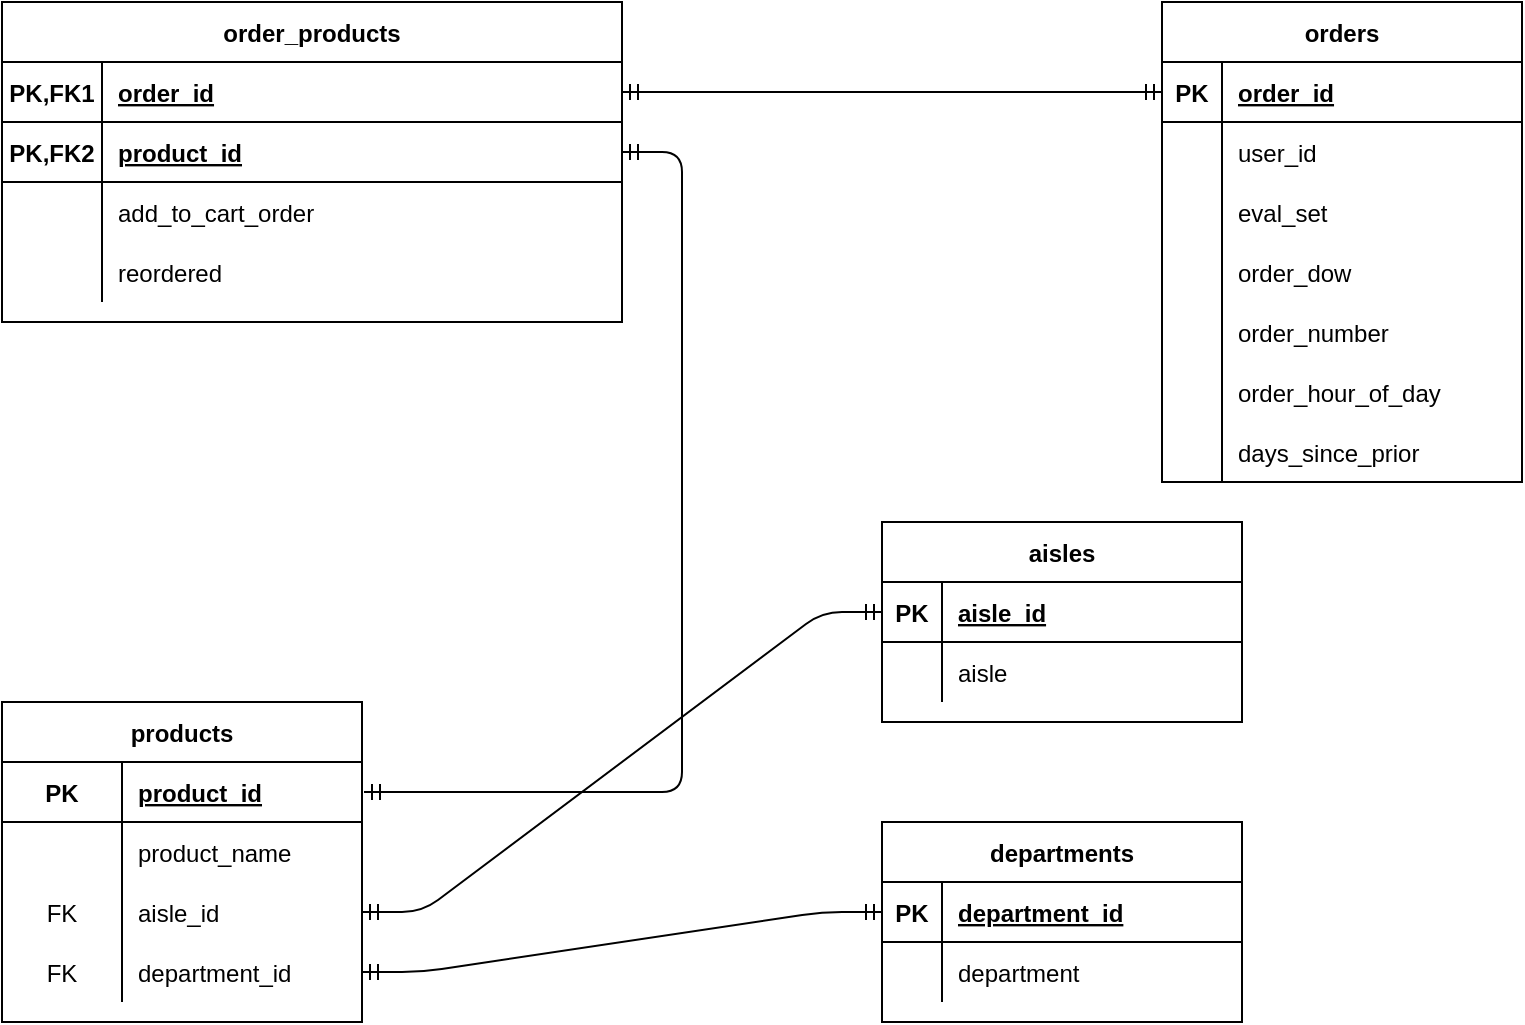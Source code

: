 <mxfile version="13.10.5" type="github">
  <diagram id="R2lEEEUBdFMjLlhIrx00" name="Page-1">
    <mxGraphModel dx="1096" dy="639" grid="1" gridSize="10" guides="1" tooltips="1" connect="1" arrows="1" fold="1" page="1" pageScale="1" pageWidth="850" pageHeight="1100" math="0" shadow="0" extFonts="Permanent Marker^https://fonts.googleapis.com/css?family=Permanent+Marker">
      <root>
        <mxCell id="0" />
        <mxCell id="1" parent="0" />
        <mxCell id="7pn-BCswpGSPGxiC52ko-27" value="orders" style="shape=table;startSize=30;container=1;collapsible=1;childLayout=tableLayout;fixedRows=1;rowLines=0;fontStyle=1;align=center;resizeLast=1;" vertex="1" parent="1">
          <mxGeometry x="620" y="40" width="180" height="240" as="geometry" />
        </mxCell>
        <mxCell id="7pn-BCswpGSPGxiC52ko-28" value="" style="shape=partialRectangle;collapsible=0;dropTarget=0;pointerEvents=0;fillColor=none;top=0;left=0;bottom=1;right=0;points=[[0,0.5],[1,0.5]];portConstraint=eastwest;" vertex="1" parent="7pn-BCswpGSPGxiC52ko-27">
          <mxGeometry y="30" width="180" height="30" as="geometry" />
        </mxCell>
        <mxCell id="7pn-BCswpGSPGxiC52ko-29" value="PK" style="shape=partialRectangle;connectable=0;fillColor=none;top=0;left=0;bottom=0;right=0;fontStyle=1;overflow=hidden;" vertex="1" parent="7pn-BCswpGSPGxiC52ko-28">
          <mxGeometry width="30" height="30" as="geometry" />
        </mxCell>
        <mxCell id="7pn-BCswpGSPGxiC52ko-30" value="order_id" style="shape=partialRectangle;connectable=0;fillColor=none;top=0;left=0;bottom=0;right=0;align=left;spacingLeft=6;fontStyle=5;overflow=hidden;" vertex="1" parent="7pn-BCswpGSPGxiC52ko-28">
          <mxGeometry x="30" width="150" height="30" as="geometry" />
        </mxCell>
        <mxCell id="7pn-BCswpGSPGxiC52ko-31" value="" style="shape=partialRectangle;collapsible=0;dropTarget=0;pointerEvents=0;fillColor=none;top=0;left=0;bottom=0;right=0;points=[[0,0.5],[1,0.5]];portConstraint=eastwest;" vertex="1" parent="7pn-BCswpGSPGxiC52ko-27">
          <mxGeometry y="60" width="180" height="30" as="geometry" />
        </mxCell>
        <mxCell id="7pn-BCswpGSPGxiC52ko-32" value="" style="shape=partialRectangle;connectable=0;fillColor=none;top=0;left=0;bottom=0;right=0;editable=1;overflow=hidden;" vertex="1" parent="7pn-BCswpGSPGxiC52ko-31">
          <mxGeometry width="30" height="30" as="geometry" />
        </mxCell>
        <mxCell id="7pn-BCswpGSPGxiC52ko-33" value="user_id" style="shape=partialRectangle;connectable=0;fillColor=none;top=0;left=0;bottom=0;right=0;align=left;spacingLeft=6;overflow=hidden;" vertex="1" parent="7pn-BCswpGSPGxiC52ko-31">
          <mxGeometry x="30" width="150" height="30" as="geometry" />
        </mxCell>
        <mxCell id="7pn-BCswpGSPGxiC52ko-34" value="" style="shape=partialRectangle;collapsible=0;dropTarget=0;pointerEvents=0;fillColor=none;top=0;left=0;bottom=0;right=0;points=[[0,0.5],[1,0.5]];portConstraint=eastwest;" vertex="1" parent="7pn-BCswpGSPGxiC52ko-27">
          <mxGeometry y="90" width="180" height="30" as="geometry" />
        </mxCell>
        <mxCell id="7pn-BCswpGSPGxiC52ko-35" value="" style="shape=partialRectangle;connectable=0;fillColor=none;top=0;left=0;bottom=0;right=0;editable=1;overflow=hidden;" vertex="1" parent="7pn-BCswpGSPGxiC52ko-34">
          <mxGeometry width="30" height="30" as="geometry" />
        </mxCell>
        <mxCell id="7pn-BCswpGSPGxiC52ko-36" value="eval_set" style="shape=partialRectangle;connectable=0;fillColor=none;top=0;left=0;bottom=0;right=0;align=left;spacingLeft=6;overflow=hidden;" vertex="1" parent="7pn-BCswpGSPGxiC52ko-34">
          <mxGeometry x="30" width="150" height="30" as="geometry" />
        </mxCell>
        <mxCell id="7pn-BCswpGSPGxiC52ko-41" value="" style="shape=partialRectangle;collapsible=0;dropTarget=0;pointerEvents=0;fillColor=none;top=0;left=0;bottom=0;right=0;points=[[0,0.5],[1,0.5]];portConstraint=eastwest;" vertex="1" parent="7pn-BCswpGSPGxiC52ko-27">
          <mxGeometry y="120" width="180" height="30" as="geometry" />
        </mxCell>
        <mxCell id="7pn-BCswpGSPGxiC52ko-42" value="" style="shape=partialRectangle;connectable=0;fillColor=none;top=0;left=0;bottom=0;right=0;editable=1;overflow=hidden;" vertex="1" parent="7pn-BCswpGSPGxiC52ko-41">
          <mxGeometry width="30" height="30" as="geometry" />
        </mxCell>
        <mxCell id="7pn-BCswpGSPGxiC52ko-43" value="order_dow" style="shape=partialRectangle;connectable=0;fillColor=none;top=0;left=0;bottom=0;right=0;align=left;spacingLeft=6;overflow=hidden;" vertex="1" parent="7pn-BCswpGSPGxiC52ko-41">
          <mxGeometry x="30" width="150" height="30" as="geometry" />
        </mxCell>
        <mxCell id="7pn-BCswpGSPGxiC52ko-37" value="" style="shape=partialRectangle;collapsible=0;dropTarget=0;pointerEvents=0;fillColor=none;top=0;left=0;bottom=0;right=0;points=[[0,0.5],[1,0.5]];portConstraint=eastwest;" vertex="1" parent="7pn-BCswpGSPGxiC52ko-27">
          <mxGeometry y="150" width="180" height="30" as="geometry" />
        </mxCell>
        <mxCell id="7pn-BCswpGSPGxiC52ko-38" value="" style="shape=partialRectangle;connectable=0;fillColor=none;top=0;left=0;bottom=0;right=0;editable=1;overflow=hidden;" vertex="1" parent="7pn-BCswpGSPGxiC52ko-37">
          <mxGeometry width="30" height="30" as="geometry" />
        </mxCell>
        <mxCell id="7pn-BCswpGSPGxiC52ko-39" value="order_number" style="shape=partialRectangle;connectable=0;fillColor=none;top=0;left=0;bottom=0;right=0;align=left;spacingLeft=6;overflow=hidden;" vertex="1" parent="7pn-BCswpGSPGxiC52ko-37">
          <mxGeometry x="30" width="150" height="30" as="geometry" />
        </mxCell>
        <mxCell id="7pn-BCswpGSPGxiC52ko-45" value="" style="shape=partialRectangle;collapsible=0;dropTarget=0;pointerEvents=0;fillColor=none;top=0;left=0;bottom=0;right=0;points=[[0,0.5],[1,0.5]];portConstraint=eastwest;" vertex="1" parent="7pn-BCswpGSPGxiC52ko-27">
          <mxGeometry y="180" width="180" height="30" as="geometry" />
        </mxCell>
        <mxCell id="7pn-BCswpGSPGxiC52ko-46" value="" style="shape=partialRectangle;connectable=0;fillColor=none;top=0;left=0;bottom=0;right=0;editable=1;overflow=hidden;" vertex="1" parent="7pn-BCswpGSPGxiC52ko-45">
          <mxGeometry width="30" height="30" as="geometry" />
        </mxCell>
        <mxCell id="7pn-BCswpGSPGxiC52ko-47" value="order_hour_of_day" style="shape=partialRectangle;connectable=0;fillColor=none;top=0;left=0;bottom=0;right=0;align=left;spacingLeft=6;overflow=hidden;" vertex="1" parent="7pn-BCswpGSPGxiC52ko-45">
          <mxGeometry x="30" width="150" height="30" as="geometry" />
        </mxCell>
        <mxCell id="7pn-BCswpGSPGxiC52ko-49" value="" style="shape=partialRectangle;collapsible=0;dropTarget=0;pointerEvents=0;fillColor=none;top=0;left=0;bottom=0;right=0;points=[[0,0.5],[1,0.5]];portConstraint=eastwest;" vertex="1" parent="7pn-BCswpGSPGxiC52ko-27">
          <mxGeometry y="210" width="180" height="30" as="geometry" />
        </mxCell>
        <mxCell id="7pn-BCswpGSPGxiC52ko-50" value="" style="shape=partialRectangle;connectable=0;fillColor=none;top=0;left=0;bottom=0;right=0;editable=1;overflow=hidden;" vertex="1" parent="7pn-BCswpGSPGxiC52ko-49">
          <mxGeometry width="30" height="30" as="geometry" />
        </mxCell>
        <mxCell id="7pn-BCswpGSPGxiC52ko-51" value="days_since_prior" style="shape=partialRectangle;connectable=0;fillColor=none;top=0;left=0;bottom=0;right=0;align=left;spacingLeft=6;overflow=hidden;" vertex="1" parent="7pn-BCswpGSPGxiC52ko-49">
          <mxGeometry x="30" width="150" height="30" as="geometry" />
        </mxCell>
        <mxCell id="7pn-BCswpGSPGxiC52ko-52" value="products" style="shape=table;startSize=30;container=1;collapsible=1;childLayout=tableLayout;fixedRows=1;rowLines=0;fontStyle=1;align=center;resizeLast=1;" vertex="1" parent="1">
          <mxGeometry x="40" y="390" width="180" height="160" as="geometry" />
        </mxCell>
        <mxCell id="7pn-BCswpGSPGxiC52ko-53" value="" style="shape=partialRectangle;collapsible=0;dropTarget=0;pointerEvents=0;fillColor=none;top=0;left=0;bottom=1;right=0;points=[[0,0.5],[1,0.5]];portConstraint=eastwest;perimeterSpacing=1;" vertex="1" parent="7pn-BCswpGSPGxiC52ko-52">
          <mxGeometry y="30" width="180" height="30" as="geometry" />
        </mxCell>
        <mxCell id="7pn-BCswpGSPGxiC52ko-54" value="PK" style="shape=partialRectangle;connectable=0;fillColor=none;top=0;left=0;bottom=0;right=0;fontStyle=1;overflow=hidden;" vertex="1" parent="7pn-BCswpGSPGxiC52ko-53">
          <mxGeometry width="60" height="30" as="geometry" />
        </mxCell>
        <mxCell id="7pn-BCswpGSPGxiC52ko-55" value="product_id" style="shape=partialRectangle;connectable=0;fillColor=none;top=0;left=0;bottom=0;right=0;align=left;spacingLeft=6;fontStyle=5;overflow=hidden;" vertex="1" parent="7pn-BCswpGSPGxiC52ko-53">
          <mxGeometry x="60" width="120" height="30" as="geometry" />
        </mxCell>
        <mxCell id="7pn-BCswpGSPGxiC52ko-59" value="" style="shape=partialRectangle;collapsible=0;dropTarget=0;pointerEvents=0;fillColor=none;top=0;left=0;bottom=0;right=0;points=[[0,0.5],[1,0.5]];portConstraint=eastwest;" vertex="1" parent="7pn-BCswpGSPGxiC52ko-52">
          <mxGeometry y="60" width="180" height="30" as="geometry" />
        </mxCell>
        <mxCell id="7pn-BCswpGSPGxiC52ko-60" value="" style="shape=partialRectangle;connectable=0;fillColor=none;top=0;left=0;bottom=0;right=0;editable=1;overflow=hidden;" vertex="1" parent="7pn-BCswpGSPGxiC52ko-59">
          <mxGeometry width="60" height="30" as="geometry" />
        </mxCell>
        <mxCell id="7pn-BCswpGSPGxiC52ko-61" value="product_name" style="shape=partialRectangle;connectable=0;fillColor=none;top=0;left=0;bottom=0;right=0;align=left;spacingLeft=6;overflow=hidden;" vertex="1" parent="7pn-BCswpGSPGxiC52ko-59">
          <mxGeometry x="60" width="120" height="30" as="geometry" />
        </mxCell>
        <mxCell id="7pn-BCswpGSPGxiC52ko-66" value="" style="shape=partialRectangle;collapsible=0;dropTarget=0;pointerEvents=0;fillColor=none;top=0;left=0;bottom=0;right=0;points=[[0,0.5],[1,0.5]];portConstraint=eastwest;" vertex="1" parent="7pn-BCswpGSPGxiC52ko-52">
          <mxGeometry y="90" width="180" height="30" as="geometry" />
        </mxCell>
        <mxCell id="7pn-BCswpGSPGxiC52ko-67" value="FK" style="shape=partialRectangle;connectable=0;fillColor=none;top=0;left=0;bottom=0;right=0;fontStyle=0;overflow=hidden;" vertex="1" parent="7pn-BCswpGSPGxiC52ko-66">
          <mxGeometry width="60" height="30" as="geometry" />
        </mxCell>
        <mxCell id="7pn-BCswpGSPGxiC52ko-68" value="aisle_id" style="shape=partialRectangle;connectable=0;fillColor=none;top=0;left=0;bottom=0;right=0;align=left;spacingLeft=6;fontStyle=0;overflow=hidden;" vertex="1" parent="7pn-BCswpGSPGxiC52ko-66">
          <mxGeometry x="60" width="120" height="30" as="geometry" />
        </mxCell>
        <mxCell id="7pn-BCswpGSPGxiC52ko-70" value="" style="shape=partialRectangle;collapsible=0;dropTarget=0;pointerEvents=0;fillColor=none;top=0;left=0;bottom=0;right=0;points=[[0,0.5],[1,0.5]];portConstraint=eastwest;" vertex="1" parent="7pn-BCswpGSPGxiC52ko-52">
          <mxGeometry y="120" width="180" height="30" as="geometry" />
        </mxCell>
        <mxCell id="7pn-BCswpGSPGxiC52ko-71" value="FK" style="shape=partialRectangle;connectable=0;fillColor=none;top=0;left=0;bottom=0;right=0;fontStyle=0;overflow=hidden;" vertex="1" parent="7pn-BCswpGSPGxiC52ko-70">
          <mxGeometry width="60" height="30" as="geometry" />
        </mxCell>
        <mxCell id="7pn-BCswpGSPGxiC52ko-72" value="department_id" style="shape=partialRectangle;connectable=0;fillColor=none;top=0;left=0;bottom=0;right=0;align=left;spacingLeft=6;fontStyle=0;overflow=hidden;" vertex="1" parent="7pn-BCswpGSPGxiC52ko-70">
          <mxGeometry x="60" width="120" height="30" as="geometry" />
        </mxCell>
        <mxCell id="7pn-BCswpGSPGxiC52ko-73" value="aisles" style="shape=table;startSize=30;container=1;collapsible=1;childLayout=tableLayout;fixedRows=1;rowLines=0;fontStyle=1;align=center;resizeLast=1;strokeColor=#000000;" vertex="1" parent="1">
          <mxGeometry x="480" y="300" width="180" height="100" as="geometry" />
        </mxCell>
        <mxCell id="7pn-BCswpGSPGxiC52ko-74" value="" style="shape=partialRectangle;collapsible=0;dropTarget=0;pointerEvents=0;fillColor=none;top=0;left=0;bottom=1;right=0;points=[[0,0.5],[1,0.5]];portConstraint=eastwest;" vertex="1" parent="7pn-BCswpGSPGxiC52ko-73">
          <mxGeometry y="30" width="180" height="30" as="geometry" />
        </mxCell>
        <mxCell id="7pn-BCswpGSPGxiC52ko-75" value="PK" style="shape=partialRectangle;connectable=0;fillColor=none;top=0;left=0;bottom=0;right=0;fontStyle=1;overflow=hidden;" vertex="1" parent="7pn-BCswpGSPGxiC52ko-74">
          <mxGeometry width="30" height="30" as="geometry" />
        </mxCell>
        <mxCell id="7pn-BCswpGSPGxiC52ko-76" value="aisle_id" style="shape=partialRectangle;connectable=0;fillColor=none;top=0;left=0;bottom=0;right=0;align=left;spacingLeft=6;fontStyle=5;overflow=hidden;" vertex="1" parent="7pn-BCswpGSPGxiC52ko-74">
          <mxGeometry x="30" width="150" height="30" as="geometry" />
        </mxCell>
        <mxCell id="7pn-BCswpGSPGxiC52ko-77" value="" style="shape=partialRectangle;collapsible=0;dropTarget=0;pointerEvents=0;fillColor=none;top=0;left=0;bottom=0;right=0;points=[[0,0.5],[1,0.5]];portConstraint=eastwest;" vertex="1" parent="7pn-BCswpGSPGxiC52ko-73">
          <mxGeometry y="60" width="180" height="30" as="geometry" />
        </mxCell>
        <mxCell id="7pn-BCswpGSPGxiC52ko-78" value="" style="shape=partialRectangle;connectable=0;fillColor=none;top=0;left=0;bottom=0;right=0;editable=1;overflow=hidden;" vertex="1" parent="7pn-BCswpGSPGxiC52ko-77">
          <mxGeometry width="30" height="30" as="geometry" />
        </mxCell>
        <mxCell id="7pn-BCswpGSPGxiC52ko-79" value="aisle" style="shape=partialRectangle;connectable=0;fillColor=none;top=0;left=0;bottom=0;right=0;align=left;spacingLeft=6;overflow=hidden;" vertex="1" parent="7pn-BCswpGSPGxiC52ko-77">
          <mxGeometry x="30" width="150" height="30" as="geometry" />
        </mxCell>
        <mxCell id="7pn-BCswpGSPGxiC52ko-86" value="departments" style="shape=table;startSize=30;container=1;collapsible=1;childLayout=tableLayout;fixedRows=1;rowLines=0;fontStyle=1;align=center;resizeLast=1;strokeColor=#000000;" vertex="1" parent="1">
          <mxGeometry x="480" y="450" width="180" height="100" as="geometry" />
        </mxCell>
        <mxCell id="7pn-BCswpGSPGxiC52ko-87" value="" style="shape=partialRectangle;collapsible=0;dropTarget=0;pointerEvents=0;fillColor=none;top=0;left=0;bottom=1;right=0;points=[[0,0.5],[1,0.5]];portConstraint=eastwest;" vertex="1" parent="7pn-BCswpGSPGxiC52ko-86">
          <mxGeometry y="30" width="180" height="30" as="geometry" />
        </mxCell>
        <mxCell id="7pn-BCswpGSPGxiC52ko-88" value="PK" style="shape=partialRectangle;connectable=0;fillColor=none;top=0;left=0;bottom=0;right=0;fontStyle=1;overflow=hidden;" vertex="1" parent="7pn-BCswpGSPGxiC52ko-87">
          <mxGeometry width="30" height="30" as="geometry" />
        </mxCell>
        <mxCell id="7pn-BCswpGSPGxiC52ko-89" value="department_id" style="shape=partialRectangle;connectable=0;fillColor=none;top=0;left=0;bottom=0;right=0;align=left;spacingLeft=6;fontStyle=5;overflow=hidden;" vertex="1" parent="7pn-BCswpGSPGxiC52ko-87">
          <mxGeometry x="30" width="150" height="30" as="geometry" />
        </mxCell>
        <mxCell id="7pn-BCswpGSPGxiC52ko-90" value="" style="shape=partialRectangle;collapsible=0;dropTarget=0;pointerEvents=0;fillColor=none;top=0;left=0;bottom=0;right=0;points=[[0,0.5],[1,0.5]];portConstraint=eastwest;" vertex="1" parent="7pn-BCswpGSPGxiC52ko-86">
          <mxGeometry y="60" width="180" height="30" as="geometry" />
        </mxCell>
        <mxCell id="7pn-BCswpGSPGxiC52ko-91" value="" style="shape=partialRectangle;connectable=0;fillColor=none;top=0;left=0;bottom=0;right=0;editable=1;overflow=hidden;" vertex="1" parent="7pn-BCswpGSPGxiC52ko-90">
          <mxGeometry width="30" height="30" as="geometry" />
        </mxCell>
        <mxCell id="7pn-BCswpGSPGxiC52ko-92" value="department" style="shape=partialRectangle;connectable=0;fillColor=none;top=0;left=0;bottom=0;right=0;align=left;spacingLeft=6;overflow=hidden;" vertex="1" parent="7pn-BCswpGSPGxiC52ko-90">
          <mxGeometry x="30" width="150" height="30" as="geometry" />
        </mxCell>
        <mxCell id="7pn-BCswpGSPGxiC52ko-99" value="order_products" style="shape=table;startSize=30;container=1;collapsible=1;childLayout=tableLayout;fixedRows=1;rowLines=0;fontStyle=1;align=center;resizeLast=1;strokeColor=#000000;" vertex="1" parent="1">
          <mxGeometry x="40" y="40" width="310" height="160" as="geometry" />
        </mxCell>
        <mxCell id="7pn-BCswpGSPGxiC52ko-100" value="" style="shape=partialRectangle;collapsible=0;dropTarget=0;pointerEvents=0;fillColor=none;top=0;left=0;bottom=1;right=0;points=[[0,0.5],[1,0.5]];portConstraint=eastwest;" vertex="1" parent="7pn-BCswpGSPGxiC52ko-99">
          <mxGeometry y="30" width="310" height="30" as="geometry" />
        </mxCell>
        <mxCell id="7pn-BCswpGSPGxiC52ko-101" value="PK,FK1" style="shape=partialRectangle;connectable=0;fillColor=none;top=0;left=0;bottom=0;right=0;fontStyle=1;overflow=hidden;" vertex="1" parent="7pn-BCswpGSPGxiC52ko-100">
          <mxGeometry width="50" height="30" as="geometry" />
        </mxCell>
        <mxCell id="7pn-BCswpGSPGxiC52ko-102" value="order_id" style="shape=partialRectangle;connectable=0;fillColor=none;top=0;left=0;bottom=0;right=0;align=left;spacingLeft=6;fontStyle=5;overflow=hidden;" vertex="1" parent="7pn-BCswpGSPGxiC52ko-100">
          <mxGeometry x="50" width="260" height="30" as="geometry" />
        </mxCell>
        <mxCell id="7pn-BCswpGSPGxiC52ko-112" value="" style="shape=partialRectangle;collapsible=0;dropTarget=0;pointerEvents=0;fillColor=none;top=0;left=0;bottom=1;right=0;points=[[0,0.5],[1,0.5]];portConstraint=eastwest;strokeColor=#000000;" vertex="1" parent="7pn-BCswpGSPGxiC52ko-99">
          <mxGeometry y="60" width="310" height="30" as="geometry" />
        </mxCell>
        <mxCell id="7pn-BCswpGSPGxiC52ko-113" value="PK,FK2" style="shape=partialRectangle;connectable=0;fillColor=none;top=0;left=0;bottom=0;right=0;fontStyle=1;overflow=hidden;" vertex="1" parent="7pn-BCswpGSPGxiC52ko-112">
          <mxGeometry width="50" height="30" as="geometry" />
        </mxCell>
        <mxCell id="7pn-BCswpGSPGxiC52ko-114" value="product_id" style="shape=partialRectangle;connectable=0;fillColor=none;top=0;left=0;bottom=0;right=0;align=left;spacingLeft=6;fontStyle=5;overflow=hidden;" vertex="1" parent="7pn-BCswpGSPGxiC52ko-112">
          <mxGeometry x="50" width="260" height="30" as="geometry" />
        </mxCell>
        <mxCell id="7pn-BCswpGSPGxiC52ko-103" value="" style="shape=partialRectangle;collapsible=0;dropTarget=0;pointerEvents=0;fillColor=none;top=0;left=0;bottom=0;right=0;points=[[0,0.5],[1,0.5]];portConstraint=eastwest;" vertex="1" parent="7pn-BCswpGSPGxiC52ko-99">
          <mxGeometry y="90" width="310" height="30" as="geometry" />
        </mxCell>
        <mxCell id="7pn-BCswpGSPGxiC52ko-104" value="" style="shape=partialRectangle;connectable=0;fillColor=none;top=0;left=0;bottom=0;right=0;editable=1;overflow=hidden;" vertex="1" parent="7pn-BCswpGSPGxiC52ko-103">
          <mxGeometry width="50" height="30" as="geometry" />
        </mxCell>
        <mxCell id="7pn-BCswpGSPGxiC52ko-105" value="add_to_cart_order" style="shape=partialRectangle;connectable=0;fillColor=none;top=0;left=0;bottom=0;right=0;align=left;spacingLeft=6;overflow=hidden;" vertex="1" parent="7pn-BCswpGSPGxiC52ko-103">
          <mxGeometry x="50" width="260" height="30" as="geometry" />
        </mxCell>
        <mxCell id="7pn-BCswpGSPGxiC52ko-106" value="" style="shape=partialRectangle;collapsible=0;dropTarget=0;pointerEvents=0;fillColor=none;top=0;left=0;bottom=0;right=0;points=[[0,0.5],[1,0.5]];portConstraint=eastwest;" vertex="1" parent="7pn-BCswpGSPGxiC52ko-99">
          <mxGeometry y="120" width="310" height="30" as="geometry" />
        </mxCell>
        <mxCell id="7pn-BCswpGSPGxiC52ko-107" value="" style="shape=partialRectangle;connectable=0;fillColor=none;top=0;left=0;bottom=0;right=0;editable=1;overflow=hidden;" vertex="1" parent="7pn-BCswpGSPGxiC52ko-106">
          <mxGeometry width="50" height="30" as="geometry" />
        </mxCell>
        <mxCell id="7pn-BCswpGSPGxiC52ko-108" value="reordered" style="shape=partialRectangle;connectable=0;fillColor=none;top=0;left=0;bottom=0;right=0;align=left;spacingLeft=6;overflow=hidden;" vertex="1" parent="7pn-BCswpGSPGxiC52ko-106">
          <mxGeometry x="50" width="260" height="30" as="geometry" />
        </mxCell>
        <mxCell id="7pn-BCswpGSPGxiC52ko-115" value="" style="edgeStyle=entityRelationEdgeStyle;fontSize=12;html=1;endArrow=ERmandOne;startArrow=ERmandOne;exitX=1;exitY=0.5;exitDx=0;exitDy=0;entryX=0;entryY=0.5;entryDx=0;entryDy=0;" edge="1" parent="1" source="7pn-BCswpGSPGxiC52ko-100" target="7pn-BCswpGSPGxiC52ko-28">
          <mxGeometry width="100" height="100" relative="1" as="geometry">
            <mxPoint x="340" y="330" as="sourcePoint" />
            <mxPoint x="440" y="230" as="targetPoint" />
          </mxGeometry>
        </mxCell>
        <mxCell id="7pn-BCswpGSPGxiC52ko-117" value="" style="edgeStyle=entityRelationEdgeStyle;fontSize=12;html=1;endArrow=ERmandOne;startArrow=ERmandOne;exitX=1;exitY=0.5;exitDx=0;exitDy=0;entryX=0;entryY=0.5;entryDx=0;entryDy=0;" edge="1" parent="1" source="7pn-BCswpGSPGxiC52ko-66" target="7pn-BCswpGSPGxiC52ko-74">
          <mxGeometry width="100" height="100" relative="1" as="geometry">
            <mxPoint x="340" y="330" as="sourcePoint" />
            <mxPoint x="440" y="230" as="targetPoint" />
          </mxGeometry>
        </mxCell>
        <mxCell id="7pn-BCswpGSPGxiC52ko-118" value="" style="edgeStyle=entityRelationEdgeStyle;fontSize=12;html=1;endArrow=ERmandOne;startArrow=ERmandOne;exitX=1;exitY=0.5;exitDx=0;exitDy=0;entryX=0;entryY=0.5;entryDx=0;entryDy=0;" edge="1" parent="1" source="7pn-BCswpGSPGxiC52ko-70" target="7pn-BCswpGSPGxiC52ko-87">
          <mxGeometry width="100" height="100" relative="1" as="geometry">
            <mxPoint x="340" y="330" as="sourcePoint" />
            <mxPoint x="440" y="230" as="targetPoint" />
          </mxGeometry>
        </mxCell>
        <mxCell id="7pn-BCswpGSPGxiC52ko-119" value="" style="edgeStyle=entityRelationEdgeStyle;fontSize=12;html=1;endArrow=ERmandOne;startArrow=ERmandOne;exitX=1;exitY=0.5;exitDx=0;exitDy=0;" edge="1" parent="1" source="7pn-BCswpGSPGxiC52ko-53" target="7pn-BCswpGSPGxiC52ko-112">
          <mxGeometry width="100" height="100" relative="1" as="geometry">
            <mxPoint x="340" y="330" as="sourcePoint" />
            <mxPoint x="440" y="230" as="targetPoint" />
          </mxGeometry>
        </mxCell>
      </root>
    </mxGraphModel>
  </diagram>
</mxfile>
